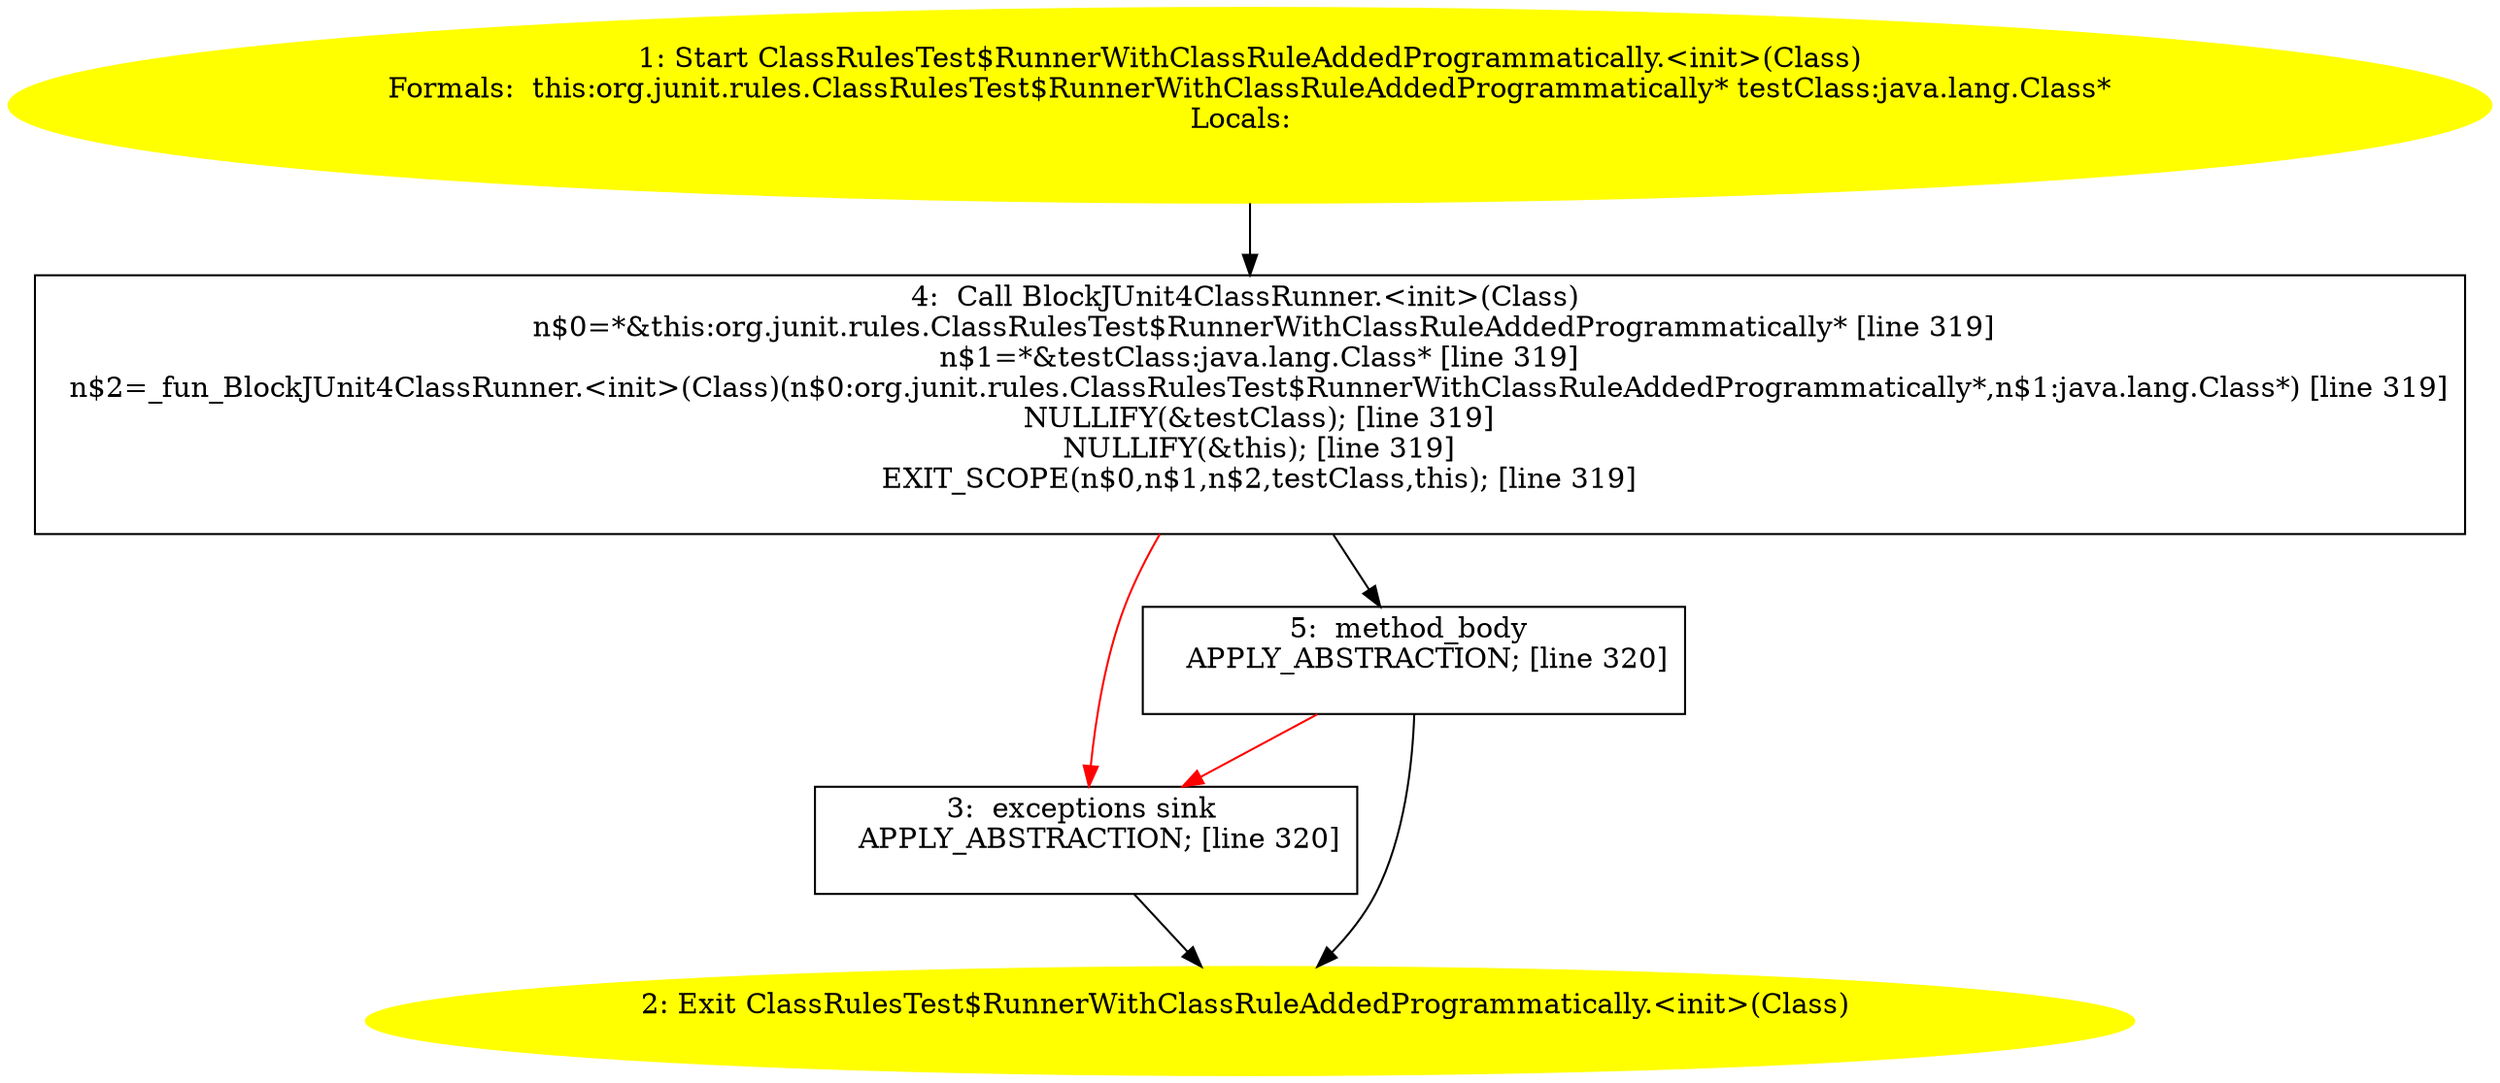/* @generated */
digraph cfg {
"org.junit.rules.ClassRulesTest$RunnerWithClassRuleAddedProgrammatically.<init>(java.lang.Class).0c429b9650863c0db38a0e6b449f5ca2_1" [label="1: Start ClassRulesTest$RunnerWithClassRuleAddedProgrammatically.<init>(Class)\nFormals:  this:org.junit.rules.ClassRulesTest$RunnerWithClassRuleAddedProgrammatically* testClass:java.lang.Class*\nLocals:  \n  " color=yellow style=filled]
	

	 "org.junit.rules.ClassRulesTest$RunnerWithClassRuleAddedProgrammatically.<init>(java.lang.Class).0c429b9650863c0db38a0e6b449f5ca2_1" -> "org.junit.rules.ClassRulesTest$RunnerWithClassRuleAddedProgrammatically.<init>(java.lang.Class).0c429b9650863c0db38a0e6b449f5ca2_4" ;
"org.junit.rules.ClassRulesTest$RunnerWithClassRuleAddedProgrammatically.<init>(java.lang.Class).0c429b9650863c0db38a0e6b449f5ca2_2" [label="2: Exit ClassRulesTest$RunnerWithClassRuleAddedProgrammatically.<init>(Class) \n  " color=yellow style=filled]
	

"org.junit.rules.ClassRulesTest$RunnerWithClassRuleAddedProgrammatically.<init>(java.lang.Class).0c429b9650863c0db38a0e6b449f5ca2_3" [label="3:  exceptions sink \n   APPLY_ABSTRACTION; [line 320]\n " shape="box"]
	

	 "org.junit.rules.ClassRulesTest$RunnerWithClassRuleAddedProgrammatically.<init>(java.lang.Class).0c429b9650863c0db38a0e6b449f5ca2_3" -> "org.junit.rules.ClassRulesTest$RunnerWithClassRuleAddedProgrammatically.<init>(java.lang.Class).0c429b9650863c0db38a0e6b449f5ca2_2" ;
"org.junit.rules.ClassRulesTest$RunnerWithClassRuleAddedProgrammatically.<init>(java.lang.Class).0c429b9650863c0db38a0e6b449f5ca2_4" [label="4:  Call BlockJUnit4ClassRunner.<init>(Class) \n   n$0=*&this:org.junit.rules.ClassRulesTest$RunnerWithClassRuleAddedProgrammatically* [line 319]\n  n$1=*&testClass:java.lang.Class* [line 319]\n  n$2=_fun_BlockJUnit4ClassRunner.<init>(Class)(n$0:org.junit.rules.ClassRulesTest$RunnerWithClassRuleAddedProgrammatically*,n$1:java.lang.Class*) [line 319]\n  NULLIFY(&testClass); [line 319]\n  NULLIFY(&this); [line 319]\n  EXIT_SCOPE(n$0,n$1,n$2,testClass,this); [line 319]\n " shape="box"]
	

	 "org.junit.rules.ClassRulesTest$RunnerWithClassRuleAddedProgrammatically.<init>(java.lang.Class).0c429b9650863c0db38a0e6b449f5ca2_4" -> "org.junit.rules.ClassRulesTest$RunnerWithClassRuleAddedProgrammatically.<init>(java.lang.Class).0c429b9650863c0db38a0e6b449f5ca2_5" ;
	 "org.junit.rules.ClassRulesTest$RunnerWithClassRuleAddedProgrammatically.<init>(java.lang.Class).0c429b9650863c0db38a0e6b449f5ca2_4" -> "org.junit.rules.ClassRulesTest$RunnerWithClassRuleAddedProgrammatically.<init>(java.lang.Class).0c429b9650863c0db38a0e6b449f5ca2_3" [color="red" ];
"org.junit.rules.ClassRulesTest$RunnerWithClassRuleAddedProgrammatically.<init>(java.lang.Class).0c429b9650863c0db38a0e6b449f5ca2_5" [label="5:  method_body \n   APPLY_ABSTRACTION; [line 320]\n " shape="box"]
	

	 "org.junit.rules.ClassRulesTest$RunnerWithClassRuleAddedProgrammatically.<init>(java.lang.Class).0c429b9650863c0db38a0e6b449f5ca2_5" -> "org.junit.rules.ClassRulesTest$RunnerWithClassRuleAddedProgrammatically.<init>(java.lang.Class).0c429b9650863c0db38a0e6b449f5ca2_2" ;
	 "org.junit.rules.ClassRulesTest$RunnerWithClassRuleAddedProgrammatically.<init>(java.lang.Class).0c429b9650863c0db38a0e6b449f5ca2_5" -> "org.junit.rules.ClassRulesTest$RunnerWithClassRuleAddedProgrammatically.<init>(java.lang.Class).0c429b9650863c0db38a0e6b449f5ca2_3" [color="red" ];
}
